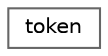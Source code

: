 digraph "Graphical Class Hierarchy"
{
 // LATEX_PDF_SIZE
  bgcolor="transparent";
  edge [fontname=Helvetica,fontsize=10,labelfontname=Helvetica,labelfontsize=10];
  node [fontname=Helvetica,fontsize=10,shape=box,height=0.2,width=0.4];
  rankdir="LR";
  Node0 [id="Node000000",label="token",height=0.2,width=0.4,color="grey40", fillcolor="white", style="filled",URL="$classFoam_1_1token.html",tooltip="A token holds an item read from Istream."];
}
